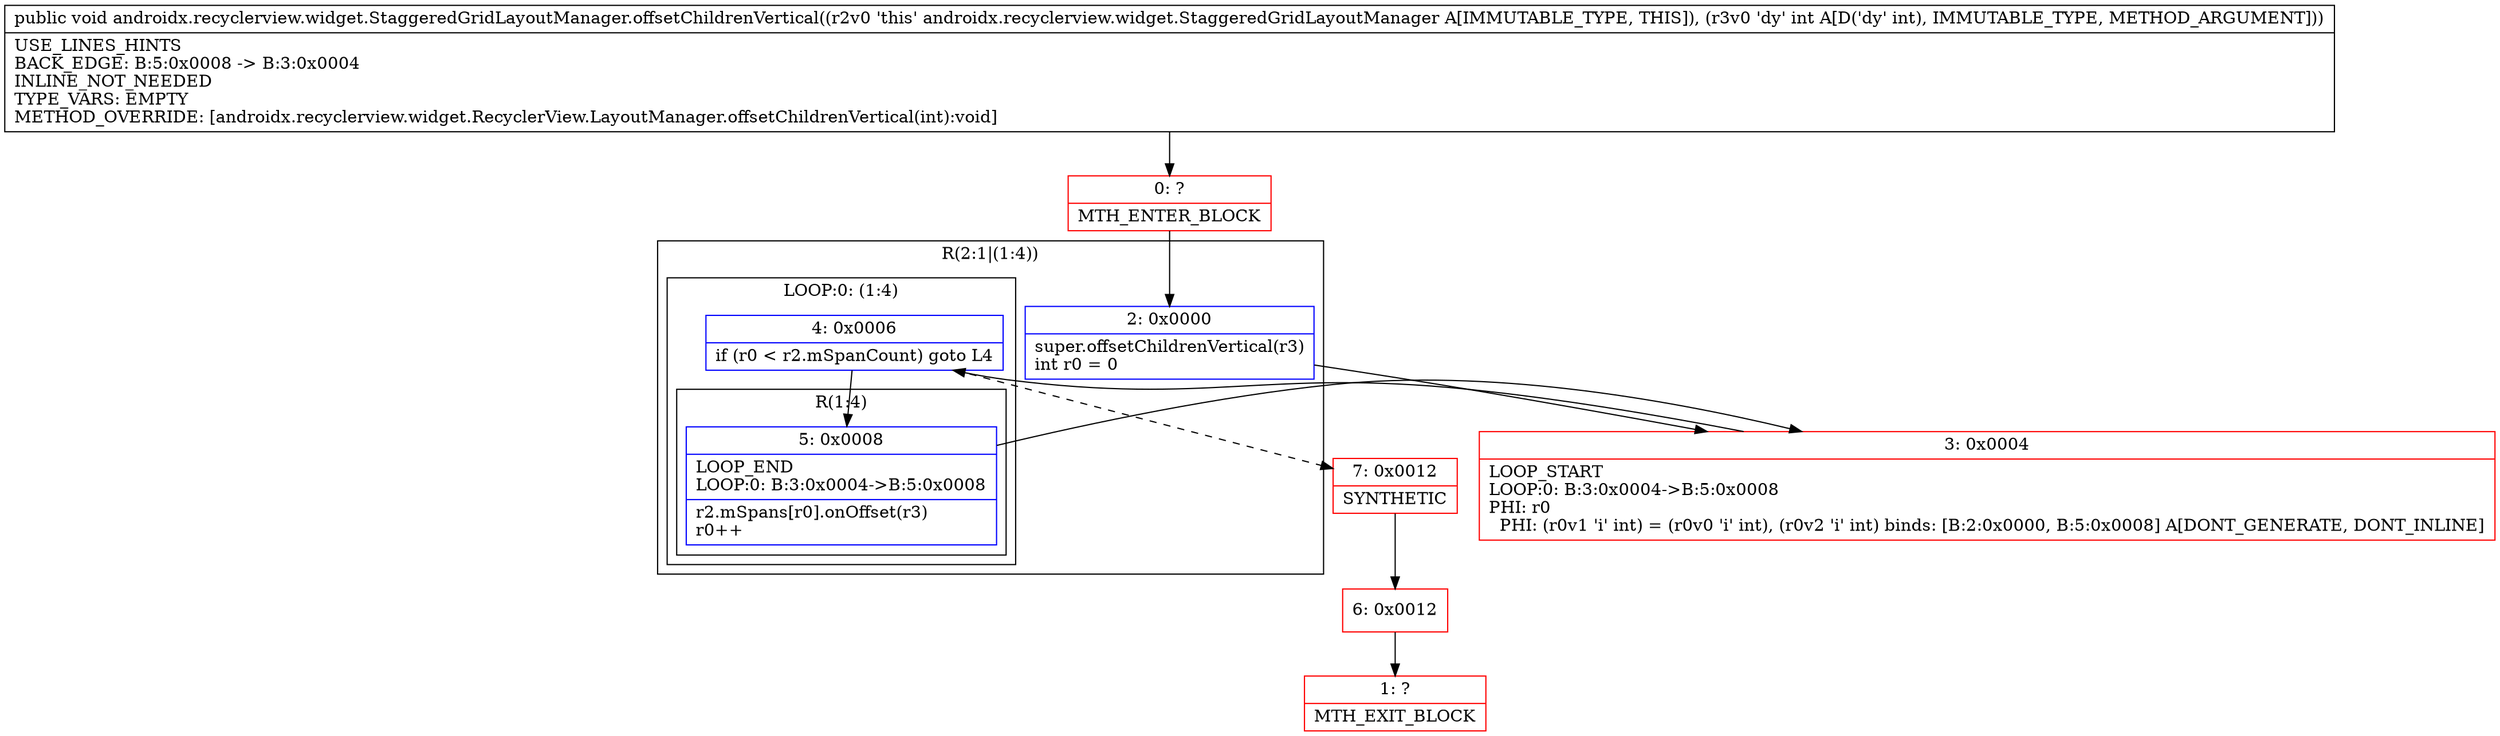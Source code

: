 digraph "CFG forandroidx.recyclerview.widget.StaggeredGridLayoutManager.offsetChildrenVertical(I)V" {
subgraph cluster_Region_32052595 {
label = "R(2:1|(1:4))";
node [shape=record,color=blue];
Node_2 [shape=record,label="{2\:\ 0x0000|super.offsetChildrenVertical(r3)\lint r0 = 0\l}"];
subgraph cluster_LoopRegion_249705834 {
label = "LOOP:0: (1:4)";
node [shape=record,color=blue];
Node_4 [shape=record,label="{4\:\ 0x0006|if (r0 \< r2.mSpanCount) goto L4\l}"];
subgraph cluster_Region_1099788524 {
label = "R(1:4)";
node [shape=record,color=blue];
Node_5 [shape=record,label="{5\:\ 0x0008|LOOP_END\lLOOP:0: B:3:0x0004\-\>B:5:0x0008\l|r2.mSpans[r0].onOffset(r3)\lr0++\l}"];
}
}
}
Node_0 [shape=record,color=red,label="{0\:\ ?|MTH_ENTER_BLOCK\l}"];
Node_3 [shape=record,color=red,label="{3\:\ 0x0004|LOOP_START\lLOOP:0: B:3:0x0004\-\>B:5:0x0008\lPHI: r0 \l  PHI: (r0v1 'i' int) = (r0v0 'i' int), (r0v2 'i' int) binds: [B:2:0x0000, B:5:0x0008] A[DONT_GENERATE, DONT_INLINE]\l}"];
Node_7 [shape=record,color=red,label="{7\:\ 0x0012|SYNTHETIC\l}"];
Node_6 [shape=record,color=red,label="{6\:\ 0x0012}"];
Node_1 [shape=record,color=red,label="{1\:\ ?|MTH_EXIT_BLOCK\l}"];
MethodNode[shape=record,label="{public void androidx.recyclerview.widget.StaggeredGridLayoutManager.offsetChildrenVertical((r2v0 'this' androidx.recyclerview.widget.StaggeredGridLayoutManager A[IMMUTABLE_TYPE, THIS]), (r3v0 'dy' int A[D('dy' int), IMMUTABLE_TYPE, METHOD_ARGUMENT]))  | USE_LINES_HINTS\lBACK_EDGE: B:5:0x0008 \-\> B:3:0x0004\lINLINE_NOT_NEEDED\lTYPE_VARS: EMPTY\lMETHOD_OVERRIDE: [androidx.recyclerview.widget.RecyclerView.LayoutManager.offsetChildrenVertical(int):void]\l}"];
MethodNode -> Node_0;Node_2 -> Node_3;
Node_4 -> Node_5;
Node_4 -> Node_7[style=dashed];
Node_5 -> Node_3;
Node_0 -> Node_2;
Node_3 -> Node_4;
Node_7 -> Node_6;
Node_6 -> Node_1;
}

